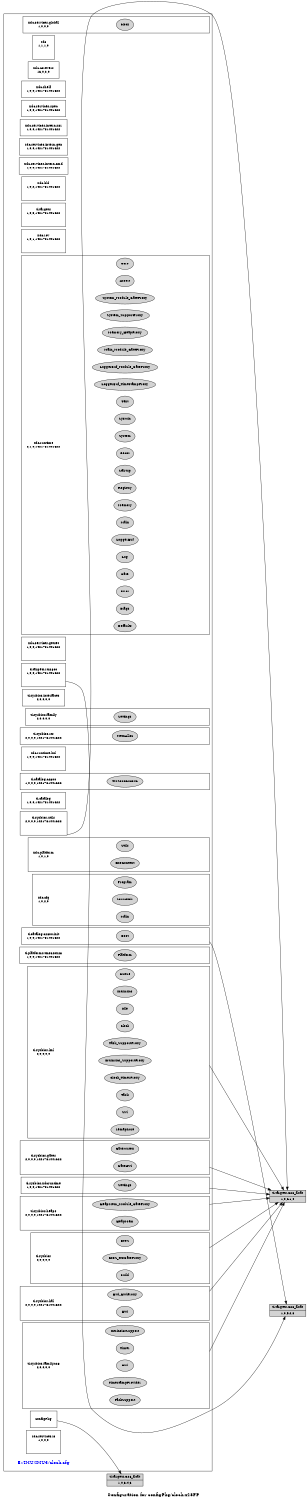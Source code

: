 digraph configuration {
    size="7.5,10";
    rankdir=LR;
    ranksep=".50 equally";
    concentrate=true;
    compound=true;
    label="\nConfiguration for configPkg/clock.x28FP"
  node [font=Helvetica, fontsize=14, fontcolor=black];  subgraph cluster0 {label=""; __cfg [label="E:/IMU/IMU3/clock.cfg", color=white, fontcolor=blue];
    node [font=Helvetica, fontsize=10];    subgraph cluster1 {
        label="";
        xdc_services_global__top [shape=box,label="xdc.services.global\n1,0,0,0", color=white];
        xdc_services_global__bot [shape=point,label="", style=invis];
        xdc_services_global_Clock [style=filled,fillcolor=lightgray, label="Clock"];
        xdc_services_global__top -> xdc_services_global_Clock[style=invis];
        xdc_services_global_Clock -> xdc_services_global__bot[style=invis];
    }
    subgraph cluster2 {
        label="";
        xdc__top [shape=box,label="xdc\n1,1,1,0", color=white];
        xdc__bot [shape=point,label="", style=invis];
    }
    subgraph cluster3 {
        label="";
        xdc_corevers__top [shape=box,label="xdc.corevers\n16,0,2,0", color=white];
    }
    subgraph cluster4 {
        label="";
        xdc_shelf__top [shape=box,label="xdc.shelf\n1,0,0,1421781441622", color=white];
    }
    subgraph cluster5 {
        label="";
        xdc_services_spec__top [shape=box,label="xdc.services.spec\n1,0,0,1421781441622", color=white];
    }
    subgraph cluster6 {
        label="";
        xdc_services_intern_xsr__top [shape=box,label="xdc.services.intern.xsr\n1,0,0,1421781441622", color=white];
    }
    subgraph cluster7 {
        label="";
        xdc_services_intern_gen__top [shape=box,label="xdc.services.intern.gen\n1,0,0,1421781441622", color=white];
    }
    subgraph cluster8 {
        label="";
        xdc_services_intern_cmd__top [shape=box,label="xdc.services.intern.cmd\n1,0,0,1421781441622", color=white];
    }
    subgraph cluster9 {
        label="";
        xdc_bld__top [shape=box,label="xdc.bld\n1,0,2,1421781441622", color=white];
        xdc_bld__bot [shape=point,label="", style=invis];
    }
    subgraph cluster10 {
        label="";
        ti_targets__top [shape=box,label="ti.targets\n1,0,3,1421781441622", color=white];
        ti_targets__bot [shape=point,label="", style=invis];
    }
    subgraph cluster11 {
        label="";
        xdc_rov__top [shape=box,label="xdc.rov\n1,0,1,1421781441622", color=white];
        xdc_rov__bot [shape=point,label="", style=invis];
    }
    subgraph cluster12 {
        label="";
        xdc_runtime__top [shape=box,label="xdc.runtime\n2,1,0,1421781441622", color=white];
        xdc_runtime__bot [shape=point,label="", style=invis];
        xdc_runtime_Assert [style=filled,fillcolor=lightgray, label="Assert"];
        xdc_runtime__top -> xdc_runtime_Assert[style=invis];
        xdc_runtime_Assert -> xdc_runtime__bot[style=invis];
        xdc_runtime_Core [style=filled,fillcolor=lightgray, label="Core"];
        xdc_runtime__top -> xdc_runtime_Core[style=invis];
        xdc_runtime_Core -> xdc_runtime__bot[style=invis];
        xdc_runtime_Defaults [style=filled,fillcolor=lightgray, label="Defaults"];
        xdc_runtime__top -> xdc_runtime_Defaults[style=invis];
        xdc_runtime_Defaults -> xdc_runtime__bot[style=invis];
        xdc_runtime_Diags [style=filled,fillcolor=lightgray, label="Diags"];
        xdc_runtime__top -> xdc_runtime_Diags[style=invis];
        xdc_runtime_Diags -> xdc_runtime__bot[style=invis];
        xdc_runtime_Error [style=filled,fillcolor=lightgray, label="Error"];
        xdc_runtime__top -> xdc_runtime_Error[style=invis];
        xdc_runtime_Error -> xdc_runtime__bot[style=invis];
        xdc_runtime_Gate [style=filled,fillcolor=lightgray, label="Gate"];
        xdc_runtime__top -> xdc_runtime_Gate[style=invis];
        xdc_runtime_Gate -> xdc_runtime__bot[style=invis];
        xdc_runtime_Log [style=filled,fillcolor=lightgray, label="Log"];
        xdc_runtime__top -> xdc_runtime_Log[style=invis];
        xdc_runtime_Log -> xdc_runtime__bot[style=invis];
        xdc_runtime_LoggerBuf [style=filled,fillcolor=lightgray, label="LoggerBuf"];
        xdc_runtime__top -> xdc_runtime_LoggerBuf[style=invis];
        xdc_runtime_LoggerBuf -> xdc_runtime__bot[style=invis];
        xdc_runtime_Main [style=filled,fillcolor=lightgray, label="Main"];
        xdc_runtime__top -> xdc_runtime_Main[style=invis];
        xdc_runtime_Main -> xdc_runtime__bot[style=invis];
        xdc_runtime_Memory [style=filled,fillcolor=lightgray, label="Memory"];
        xdc_runtime__top -> xdc_runtime_Memory[style=invis];
        xdc_runtime_Memory -> xdc_runtime__bot[style=invis];
        xdc_runtime_Registry [style=filled,fillcolor=lightgray, label="Registry"];
        xdc_runtime__top -> xdc_runtime_Registry[style=invis];
        xdc_runtime_Registry -> xdc_runtime__bot[style=invis];
        xdc_runtime_Startup [style=filled,fillcolor=lightgray, label="Startup"];
        xdc_runtime__top -> xdc_runtime_Startup[style=invis];
        xdc_runtime_Startup -> xdc_runtime__bot[style=invis];
        xdc_runtime_Reset [style=filled,fillcolor=lightgray, label="Reset"];
        xdc_runtime__top -> xdc_runtime_Reset[style=invis];
        xdc_runtime_Reset -> xdc_runtime__bot[style=invis];
        xdc_runtime_System [style=filled,fillcolor=lightgray, label="System"];
        xdc_runtime__top -> xdc_runtime_System[style=invis];
        xdc_runtime_System -> xdc_runtime__bot[style=invis];
        xdc_runtime_SysMin [style=filled,fillcolor=lightgray, label="SysMin"];
        xdc_runtime__top -> xdc_runtime_SysMin[style=invis];
        xdc_runtime_SysMin -> xdc_runtime__bot[style=invis];
        xdc_runtime_Text [style=filled,fillcolor=lightgray, label="Text"];
        xdc_runtime__top -> xdc_runtime_Text[style=invis];
        xdc_runtime_Text -> xdc_runtime__bot[style=invis];
        xdc_runtime_LoggerBuf_TimestampProxy [style=filled,fillcolor=lightgray, label="LoggerBuf_TimestampProxy"];
        xdc_runtime__top -> xdc_runtime_LoggerBuf_TimestampProxy[style=invis];
        xdc_runtime_LoggerBuf_TimestampProxy -> xdc_runtime__bot[style=invis];
        xdc_runtime_LoggerBuf_Module_GateProxy [style=filled,fillcolor=lightgray, label="LoggerBuf_Module_GateProxy"];
        xdc_runtime__top -> xdc_runtime_LoggerBuf_Module_GateProxy[style=invis];
        xdc_runtime_LoggerBuf_Module_GateProxy -> xdc_runtime__bot[style=invis];
        xdc_runtime_Main_Module_GateProxy [style=filled,fillcolor=lightgray, label="Main_Module_GateProxy"];
        xdc_runtime__top -> xdc_runtime_Main_Module_GateProxy[style=invis];
        xdc_runtime_Main_Module_GateProxy -> xdc_runtime__bot[style=invis];
        xdc_runtime_Memory_HeapProxy [style=filled,fillcolor=lightgray, label="Memory_HeapProxy"];
        xdc_runtime__top -> xdc_runtime_Memory_HeapProxy[style=invis];
        xdc_runtime_Memory_HeapProxy -> xdc_runtime__bot[style=invis];
        xdc_runtime_System_SupportProxy [style=filled,fillcolor=lightgray, label="System_SupportProxy"];
        xdc_runtime__top -> xdc_runtime_System_SupportProxy[style=invis];
        xdc_runtime_System_SupportProxy -> xdc_runtime__bot[style=invis];
        xdc_runtime_System_Module_GateProxy [style=filled,fillcolor=lightgray, label="System_Module_GateProxy"];
        xdc_runtime__top -> xdc_runtime_System_Module_GateProxy[style=invis];
        xdc_runtime_System_Module_GateProxy -> xdc_runtime__bot[style=invis];
    }
    subgraph cluster13 {
        label="";
        xdc_services_getset__top [shape=box,label="xdc.services.getset\n1,0,0,1421781441622", color=white];
        xdc_services_getset__bot [shape=point,label="", style=invis];
    }
    subgraph cluster14 {
        label="";
        ti_targets_rts2800__top [shape=box,label="ti.targets.rts2800\n1,0,0,1421781441622", color=white];
        ti_targets_rts2800__bot [shape=point,label="", style=invis];
    }
    subgraph cluster15 {
        label="";
        ti_sysbios_interfaces__top [shape=box,label="ti.sysbios.interfaces\n2,0,0,0,0", color=white];
    }
    subgraph cluster16 {
        label="";
        ti_sysbios_family__top [shape=box,label="ti.sysbios.family\n2,0,0,0,0", color=white];
        ti_sysbios_family__bot [shape=point,label="", style=invis];
        ti_sysbios_family_Settings [style=filled,fillcolor=lightgray, label="Settings"];
        ti_sysbios_family__top -> ti_sysbios_family_Settings[style=invis];
        ti_sysbios_family_Settings -> ti_sysbios_family__bot[style=invis];
    }
    subgraph cluster17 {
        label="";
        ti_sysbios_rts__top [shape=box,label="ti.sysbios.rts\n2,0,0,0,1421781441622", color=white];
        ti_sysbios_rts__bot [shape=point,label="", style=invis];
        ti_sysbios_rts_MemAlloc [style=filled,fillcolor=lightgray, label="MemAlloc"];
        ti_sysbios_rts__top -> ti_sysbios_rts_MemAlloc[style=invis];
        ti_sysbios_rts_MemAlloc -> ti_sysbios_rts__bot[style=invis];
    }
    subgraph cluster18 {
        label="";
        xdc_runtime_knl__top [shape=box,label="xdc.runtime.knl\n1,0,0,1421781441622", color=white];
        xdc_runtime_knl__bot [shape=point,label="", style=invis];
    }
    subgraph cluster19 {
        label="";
        ti_catalog_c2800__top [shape=box,label="ti.catalog.c2800\n1,0,0,0,1421781441622", color=white];
        ti_catalog_c2800__bot [shape=point,label="", style=invis];
        ti_catalog_c2800_TMS320C28346 [style=filled,fillcolor=lightgray, label="TMS320C28346"];
        ti_catalog_c2800__top -> ti_catalog_c2800_TMS320C28346[style=invis];
        ti_catalog_c2800_TMS320C28346 -> ti_catalog_c2800__bot[style=invis];
    }
    subgraph cluster20 {
        label="";
        ti_catalog__top [shape=box,label="ti.catalog\n1,0,0,1421781441622", color=white];
    }
    subgraph cluster21 {
        label="";
        xdc_platform__top [shape=box,label="xdc.platform\n1,0,1,0", color=white];
        xdc_platform__bot [shape=point,label="", style=invis];
        xdc_platform_ExeContext [style=filled,fillcolor=lightgray, label="ExeContext"];
        xdc_platform__top -> xdc_platform_ExeContext[style=invis];
        xdc_platform_ExeContext -> xdc_platform__bot[style=invis];
        xdc_platform_Utils [style=filled,fillcolor=lightgray, label="Utils"];
        xdc_platform__top -> xdc_platform_Utils[style=invis];
        xdc_platform_Utils -> xdc_platform__bot[style=invis];
    }
    subgraph cluster22 {
        label="";
        xdc_cfg__top [shape=box,label="xdc.cfg\n1,0,2,0", color=white];
        xdc_cfg__bot [shape=point,label="", style=invis];
        xdc_cfg_Program [style=filled,fillcolor=lightgray, label="Program"];
        xdc_cfg__top -> xdc_cfg_Program[style=invis];
        xdc_cfg_Program -> xdc_cfg__bot[style=invis];
        xdc_cfg_Main [style=filled,fillcolor=lightgray, label="Main"];
        xdc_cfg__top -> xdc_cfg_Main[style=invis];
        xdc_cfg_Main -> xdc_cfg__bot[style=invis];
        xdc_cfg_SourceDir [style=filled,fillcolor=lightgray, label="SourceDir"];
        xdc_cfg__top -> xdc_cfg_SourceDir[style=invis];
        xdc_cfg_SourceDir -> xdc_cfg__bot[style=invis];
    }
    subgraph cluster23 {
        label="";
        ti_catalog_c2800_init__top [shape=box,label="ti.catalog.c2800.init\n1,0,0,1421781441622", color=white];
        ti_catalog_c2800_init__bot [shape=point,label="", style=invis];
        ti_catalog_c2800_init_Boot [style=filled,fillcolor=lightgray, label="Boot"];
        ti_catalog_c2800_init__top -> ti_catalog_c2800_init_Boot[style=invis];
        ti_catalog_c2800_init_Boot -> ti_catalog_c2800_init__bot[style=invis];
    }
    subgraph cluster24 {
        label="";
        ti_platforms_tms320x28__top [shape=box,label="ti.platforms.tms320x28\n1,0,0,1421781441622", color=white];
        ti_platforms_tms320x28__bot [shape=point,label="", style=invis];
        ti_platforms_tms320x28_Platform [style=filled,fillcolor=lightgray, label="Platform"];
        ti_platforms_tms320x28__top -> ti_platforms_tms320x28_Platform[style=invis];
        ti_platforms_tms320x28_Platform -> ti_platforms_tms320x28__bot[style=invis];
    }
    subgraph cluster25 {
        label="";
        ti_sysbios__top [shape=box,label="ti.sysbios\n2,0,0,0,0", color=white];
        ti_sysbios__bot [shape=point,label="", style=invis];
        ti_sysbios_BIOS [style=filled,fillcolor=lightgray, label="BIOS"];
        ti_sysbios__top -> ti_sysbios_BIOS[style=invis];
        ti_sysbios_BIOS -> ti_sysbios__bot[style=invis];
        ti_sysbios_Build [style=filled,fillcolor=lightgray, label="Build"];
        ti_sysbios__top -> ti_sysbios_Build[style=invis];
        ti_sysbios_Build -> ti_sysbios__bot[style=invis];
        ti_sysbios_BIOS_RtsGateProxy [style=filled,fillcolor=lightgray, label="BIOS_RtsGateProxy"];
        ti_sysbios__top -> ti_sysbios_BIOS_RtsGateProxy[style=invis];
        ti_sysbios_BIOS_RtsGateProxy -> ti_sysbios__bot[style=invis];
    }
    subgraph cluster26 {
        label="";
        ti_sysbios_hal__top [shape=box,label="ti.sysbios.hal\n2,0,0,0,1421781441622", color=white];
        ti_sysbios_hal__bot [shape=point,label="", style=invis];
        ti_sysbios_hal_Hwi [style=filled,fillcolor=lightgray, label="Hwi"];
        ti_sysbios_hal__top -> ti_sysbios_hal_Hwi[style=invis];
        ti_sysbios_hal_Hwi -> ti_sysbios_hal__bot[style=invis];
        ti_sysbios_hal_Hwi_HwiProxy [style=filled,fillcolor=lightgray, label="Hwi_HwiProxy"];
        ti_sysbios_hal__top -> ti_sysbios_hal_Hwi_HwiProxy[style=invis];
        ti_sysbios_hal_Hwi_HwiProxy -> ti_sysbios_hal__bot[style=invis];
    }
    subgraph cluster27 {
        label="";
        ti_sysbios_family_c28__top [shape=box,label="ti.sysbios.family.c28\n2,0,0,0,0", color=white];
        ti_sysbios_family_c28__bot [shape=point,label="", style=invis];
        ti_sysbios_family_c28_TimestampProvider [style=filled,fillcolor=lightgray, label="TimestampProvider"];
        ti_sysbios_family_c28__top -> ti_sysbios_family_c28_TimestampProvider[style=invis];
        ti_sysbios_family_c28_TimestampProvider -> ti_sysbios_family_c28__bot[style=invis];
        ti_sysbios_family_c28_Hwi [style=filled,fillcolor=lightgray, label="Hwi"];
        ti_sysbios_family_c28__top -> ti_sysbios_family_c28_Hwi[style=invis];
        ti_sysbios_family_c28_Hwi -> ti_sysbios_family_c28__bot[style=invis];
        ti_sysbios_family_c28_Timer [style=filled,fillcolor=lightgray, label="Timer"];
        ti_sysbios_family_c28__top -> ti_sysbios_family_c28_Timer[style=invis];
        ti_sysbios_family_c28_Timer -> ti_sysbios_family_c28__bot[style=invis];
        ti_sysbios_family_c28_IntrinsicsSupport [style=filled,fillcolor=lightgray, label="IntrinsicsSupport"];
        ti_sysbios_family_c28__top -> ti_sysbios_family_c28_IntrinsicsSupport[style=invis];
        ti_sysbios_family_c28_IntrinsicsSupport -> ti_sysbios_family_c28__bot[style=invis];
        ti_sysbios_family_c28_TaskSupport [style=filled,fillcolor=lightgray, label="TaskSupport"];
        ti_sysbios_family_c28__top -> ti_sysbios_family_c28_TaskSupport[style=invis];
        ti_sysbios_family_c28_TaskSupport -> ti_sysbios_family_c28__bot[style=invis];
    }
    subgraph cluster28 {
        label="";
        ti_sysbios_knl__top [shape=box,label="ti.sysbios.knl\n2,0,0,0,0", color=white];
        ti_sysbios_knl__bot [shape=point,label="", style=invis];
        ti_sysbios_knl_Clock [style=filled,fillcolor=lightgray, label="Clock"];
        ti_sysbios_knl__top -> ti_sysbios_knl_Clock[style=invis];
        ti_sysbios_knl_Clock -> ti_sysbios_knl__bot[style=invis];
        ti_sysbios_knl_Idle [style=filled,fillcolor=lightgray, label="Idle"];
        ti_sysbios_knl__top -> ti_sysbios_knl_Idle[style=invis];
        ti_sysbios_knl_Idle -> ti_sysbios_knl__bot[style=invis];
        ti_sysbios_knl_Intrinsics [style=filled,fillcolor=lightgray, label="Intrinsics"];
        ti_sysbios_knl__top -> ti_sysbios_knl_Intrinsics[style=invis];
        ti_sysbios_knl_Intrinsics -> ti_sysbios_knl__bot[style=invis];
        ti_sysbios_knl_Queue [style=filled,fillcolor=lightgray, label="Queue"];
        ti_sysbios_knl__top -> ti_sysbios_knl_Queue[style=invis];
        ti_sysbios_knl_Queue -> ti_sysbios_knl__bot[style=invis];
        ti_sysbios_knl_Semaphore [style=filled,fillcolor=lightgray, label="Semaphore"];
        ti_sysbios_knl__top -> ti_sysbios_knl_Semaphore[style=invis];
        ti_sysbios_knl_Semaphore -> ti_sysbios_knl__bot[style=invis];
        ti_sysbios_knl_Swi [style=filled,fillcolor=lightgray, label="Swi"];
        ti_sysbios_knl__top -> ti_sysbios_knl_Swi[style=invis];
        ti_sysbios_knl_Swi -> ti_sysbios_knl__bot[style=invis];
        ti_sysbios_knl_Task [style=filled,fillcolor=lightgray, label="Task"];
        ti_sysbios_knl__top -> ti_sysbios_knl_Task[style=invis];
        ti_sysbios_knl_Task -> ti_sysbios_knl__bot[style=invis];
        ti_sysbios_knl_Clock_TimerProxy [style=filled,fillcolor=lightgray, label="Clock_TimerProxy"];
        ti_sysbios_knl__top -> ti_sysbios_knl_Clock_TimerProxy[style=invis];
        ti_sysbios_knl_Clock_TimerProxy -> ti_sysbios_knl__bot[style=invis];
        ti_sysbios_knl_Intrinsics_SupportProxy [style=filled,fillcolor=lightgray, label="Intrinsics_SupportProxy"];
        ti_sysbios_knl__top -> ti_sysbios_knl_Intrinsics_SupportProxy[style=invis];
        ti_sysbios_knl_Intrinsics_SupportProxy -> ti_sysbios_knl__bot[style=invis];
        ti_sysbios_knl_Task_SupportProxy [style=filled,fillcolor=lightgray, label="Task_SupportProxy"];
        ti_sysbios_knl__top -> ti_sysbios_knl_Task_SupportProxy[style=invis];
        ti_sysbios_knl_Task_SupportProxy -> ti_sysbios_knl__bot[style=invis];
    }
    subgraph cluster29 {
        label="";
        ti_sysbios_gates__top [shape=box,label="ti.sysbios.gates\n2,0,0,0,1421781441622", color=white];
        ti_sysbios_gates__bot [shape=point,label="", style=invis];
        ti_sysbios_gates_GateHwi [style=filled,fillcolor=lightgray, label="GateHwi"];
        ti_sysbios_gates__top -> ti_sysbios_gates_GateHwi[style=invis];
        ti_sysbios_gates_GateHwi -> ti_sysbios_gates__bot[style=invis];
        ti_sysbios_gates_GateMutex [style=filled,fillcolor=lightgray, label="GateMutex"];
        ti_sysbios_gates__top -> ti_sysbios_gates_GateMutex[style=invis];
        ti_sysbios_gates_GateMutex -> ti_sysbios_gates__bot[style=invis];
    }
    subgraph cluster30 {
        label="";
        ti_sysbios_xdcruntime__top [shape=box,label="ti.sysbios.xdcruntime\n1,0,0,1421781441622", color=white];
        ti_sysbios_xdcruntime__bot [shape=point,label="", style=invis];
        ti_sysbios_xdcruntime_Settings [style=filled,fillcolor=lightgray, label="Settings"];
        ti_sysbios_xdcruntime__top -> ti_sysbios_xdcruntime_Settings[style=invis];
        ti_sysbios_xdcruntime_Settings -> ti_sysbios_xdcruntime__bot[style=invis];
    }
    subgraph cluster31 {
        label="";
        ti_sysbios_heaps__top [shape=box,label="ti.sysbios.heaps\n2,0,0,0,1421781441622", color=white];
        ti_sysbios_heaps__bot [shape=point,label="", style=invis];
        ti_sysbios_heaps_HeapMem [style=filled,fillcolor=lightgray, label="HeapMem"];
        ti_sysbios_heaps__top -> ti_sysbios_heaps_HeapMem[style=invis];
        ti_sysbios_heaps_HeapMem -> ti_sysbios_heaps__bot[style=invis];
        ti_sysbios_heaps_HeapMem_Module_GateProxy [style=filled,fillcolor=lightgray, label="HeapMem_Module_GateProxy"];
        ti_sysbios_heaps__top -> ti_sysbios_heaps_HeapMem_Module_GateProxy[style=invis];
        ti_sysbios_heaps_HeapMem_Module_GateProxy -> ti_sysbios_heaps__bot[style=invis];
    }
    subgraph cluster32 {
        label="";
        ti_sysbios_utils__top [shape=box,label="ti.sysbios.utils\n2,0,0,0,1421781441622", color=white];
        ti_sysbios_utils__bot [shape=point,label="", style=invis];
    }
    subgraph cluster33 {
        label="";
        configPkg__top [shape=box,label="configPkg\n", color=white];
    }
    subgraph cluster34 {
        label="";
        xdc_services_io__top [shape=box,label="xdc.services.io\n1,0,0,0", color=white];
        xdc_services_io__bot [shape=point,label="", style=invis];
    }
  }
  node [font=Helvetica, fontsize=10];
    ti_targets_C28_float__1_0_5__2_3 [shape=record,label="ti.targets.C28_float|1,0,5.2,3",style=filled, fillcolor=lightgrey];
    ti_targets_rts2800__bot -> ti_targets_C28_float__1_0_5__2_3 [ltail=cluster14];
    ti_targets_C28_float__1_0_5__2_3 [shape=record,label="ti.targets.C28_float|1,0,5.2,3",style=filled, fillcolor=lightgrey];
    ti_catalog_c2800_init__bot -> ti_targets_C28_float__1_0_5__2_3 [ltail=cluster23];
    ti_targets_C28_float__1_0_6__1_0 [shape=record,label="ti.targets.C28_float|1,0,6.1,0",style=filled, fillcolor=lightgrey];
    ti_sysbios__bot -> ti_targets_C28_float__1_0_6__1_0 [ltail=cluster25];
    ti_targets_C28_float__1_0_6__1_0 [shape=record,label="ti.targets.C28_float|1,0,6.1,0",style=filled, fillcolor=lightgrey];
    ti_sysbios_hal__bot -> ti_targets_C28_float__1_0_6__1_0 [ltail=cluster26];
    ti_targets_C28_float__1_0_6__1_0 [shape=record,label="ti.targets.C28_float|1,0,6.1,0",style=filled, fillcolor=lightgrey];
    ti_sysbios_family_c28__bot -> ti_targets_C28_float__1_0_6__1_0 [ltail=cluster27];
    ti_targets_C28_float__1_0_6__1_0 [shape=record,label="ti.targets.C28_float|1,0,6.1,0",style=filled, fillcolor=lightgrey];
    ti_sysbios_knl__bot -> ti_targets_C28_float__1_0_6__1_0 [ltail=cluster28];
    ti_targets_C28_float__1_0_6__1_0 [shape=record,label="ti.targets.C28_float|1,0,6.1,0",style=filled, fillcolor=lightgrey];
    ti_sysbios_gates__bot -> ti_targets_C28_float__1_0_6__1_0 [ltail=cluster29];
    ti_targets_C28_float__1_0_6__1_0 [shape=record,label="ti.targets.C28_float|1,0,6.1,0",style=filled, fillcolor=lightgrey];
    ti_sysbios_xdcruntime__bot -> ti_targets_C28_float__1_0_6__1_0 [ltail=cluster30];
    ti_targets_C28_float__1_0_6__1_0 [shape=record,label="ti.targets.C28_float|1,0,6.1,0",style=filled, fillcolor=lightgrey];
    ti_sysbios_heaps__bot -> ti_targets_C28_float__1_0_6__1_0 [ltail=cluster31];
    ti_targets_C28_float__1_0_6__1_0 [shape=record,label="ti.targets.C28_float|1,0,6.1,0",style=filled, fillcolor=lightgrey];
    ti_sysbios_utils__bot -> ti_targets_C28_float__1_0_6__1_0 [ltail=cluster32];
    ti_targets_C28_float__1_0_6__4_6 [shape=record,label="ti.targets.C28_float|1,0,6.4,6",style=filled, fillcolor=lightgrey];
    configPkg__top -> ti_targets_C28_float__1_0_6__4_6 [ltail=cluster33];
}
